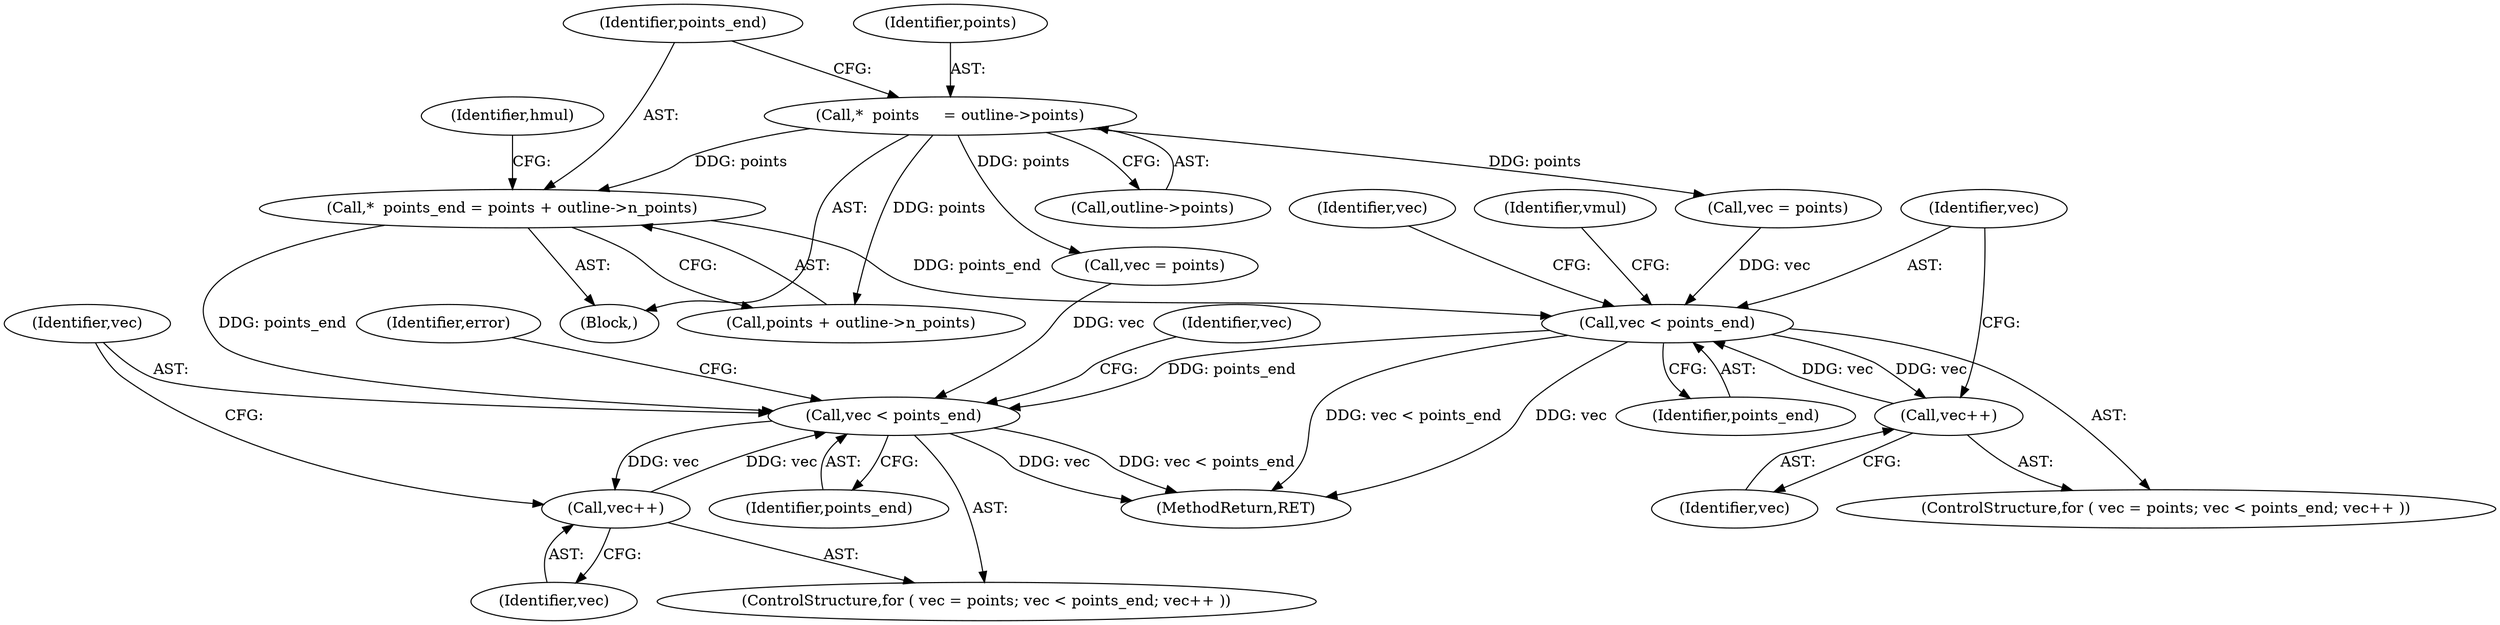 digraph "0_savannah_6305b869d86ff415a33576df6d43729673c66eee_0@integer" {
"1000492" [label="(Call,*  points_end = points + outline->n_points)"];
"1000486" [label="(Call,*  points     = outline->points)"];
"1000506" [label="(Call,vec < points_end)"];
"1000509" [label="(Call,vec++)"];
"1000522" [label="(Call,vec < points_end)"];
"1000525" [label="(Call,vec++)"];
"1000494" [label="(Call,points + outline->n_points)"];
"1000519" [label="(Call,vec = points)"];
"1000529" [label="(Identifier,vec)"];
"1000502" [label="(ControlStructure,for ( vec = points; vec < points_end; vec++ ))"];
"1000507" [label="(Identifier,vec)"];
"1000513" [label="(Identifier,vec)"];
"1000486" [label="(Call,*  points     = outline->points)"];
"1000509" [label="(Call,vec++)"];
"1000533" [label="(Identifier,error)"];
"1000525" [label="(Call,vec++)"];
"1000526" [label="(Identifier,vec)"];
"1000506" [label="(Call,vec < points_end)"];
"1000487" [label="(Identifier,points)"];
"1000522" [label="(Call,vec < points_end)"];
"1000510" [label="(Identifier,vec)"];
"1000493" [label="(Identifier,points_end)"];
"1000492" [label="(Call,*  points_end = points + outline->n_points)"];
"1000524" [label="(Identifier,points_end)"];
"1000501" [label="(Identifier,hmul)"];
"1000518" [label="(ControlStructure,for ( vec = points; vec < points_end; vec++ ))"];
"1000508" [label="(Identifier,points_end)"];
"1000523" [label="(Identifier,vec)"];
"1000484" [label="(Block,)"];
"1000653" [label="(MethodReturn,RET)"];
"1000517" [label="(Identifier,vmul)"];
"1000503" [label="(Call,vec = points)"];
"1000488" [label="(Call,outline->points)"];
"1000492" -> "1000484"  [label="AST: "];
"1000492" -> "1000494"  [label="CFG: "];
"1000493" -> "1000492"  [label="AST: "];
"1000494" -> "1000492"  [label="AST: "];
"1000501" -> "1000492"  [label="CFG: "];
"1000486" -> "1000492"  [label="DDG: points"];
"1000492" -> "1000506"  [label="DDG: points_end"];
"1000492" -> "1000522"  [label="DDG: points_end"];
"1000486" -> "1000484"  [label="AST: "];
"1000486" -> "1000488"  [label="CFG: "];
"1000487" -> "1000486"  [label="AST: "];
"1000488" -> "1000486"  [label="AST: "];
"1000493" -> "1000486"  [label="CFG: "];
"1000486" -> "1000494"  [label="DDG: points"];
"1000486" -> "1000503"  [label="DDG: points"];
"1000486" -> "1000519"  [label="DDG: points"];
"1000506" -> "1000502"  [label="AST: "];
"1000506" -> "1000508"  [label="CFG: "];
"1000507" -> "1000506"  [label="AST: "];
"1000508" -> "1000506"  [label="AST: "];
"1000513" -> "1000506"  [label="CFG: "];
"1000517" -> "1000506"  [label="CFG: "];
"1000506" -> "1000653"  [label="DDG: vec < points_end"];
"1000506" -> "1000653"  [label="DDG: vec"];
"1000503" -> "1000506"  [label="DDG: vec"];
"1000509" -> "1000506"  [label="DDG: vec"];
"1000506" -> "1000509"  [label="DDG: vec"];
"1000506" -> "1000522"  [label="DDG: points_end"];
"1000509" -> "1000502"  [label="AST: "];
"1000509" -> "1000510"  [label="CFG: "];
"1000510" -> "1000509"  [label="AST: "];
"1000507" -> "1000509"  [label="CFG: "];
"1000522" -> "1000518"  [label="AST: "];
"1000522" -> "1000524"  [label="CFG: "];
"1000523" -> "1000522"  [label="AST: "];
"1000524" -> "1000522"  [label="AST: "];
"1000529" -> "1000522"  [label="CFG: "];
"1000533" -> "1000522"  [label="CFG: "];
"1000522" -> "1000653"  [label="DDG: vec < points_end"];
"1000522" -> "1000653"  [label="DDG: vec"];
"1000519" -> "1000522"  [label="DDG: vec"];
"1000525" -> "1000522"  [label="DDG: vec"];
"1000522" -> "1000525"  [label="DDG: vec"];
"1000525" -> "1000518"  [label="AST: "];
"1000525" -> "1000526"  [label="CFG: "];
"1000526" -> "1000525"  [label="AST: "];
"1000523" -> "1000525"  [label="CFG: "];
}

